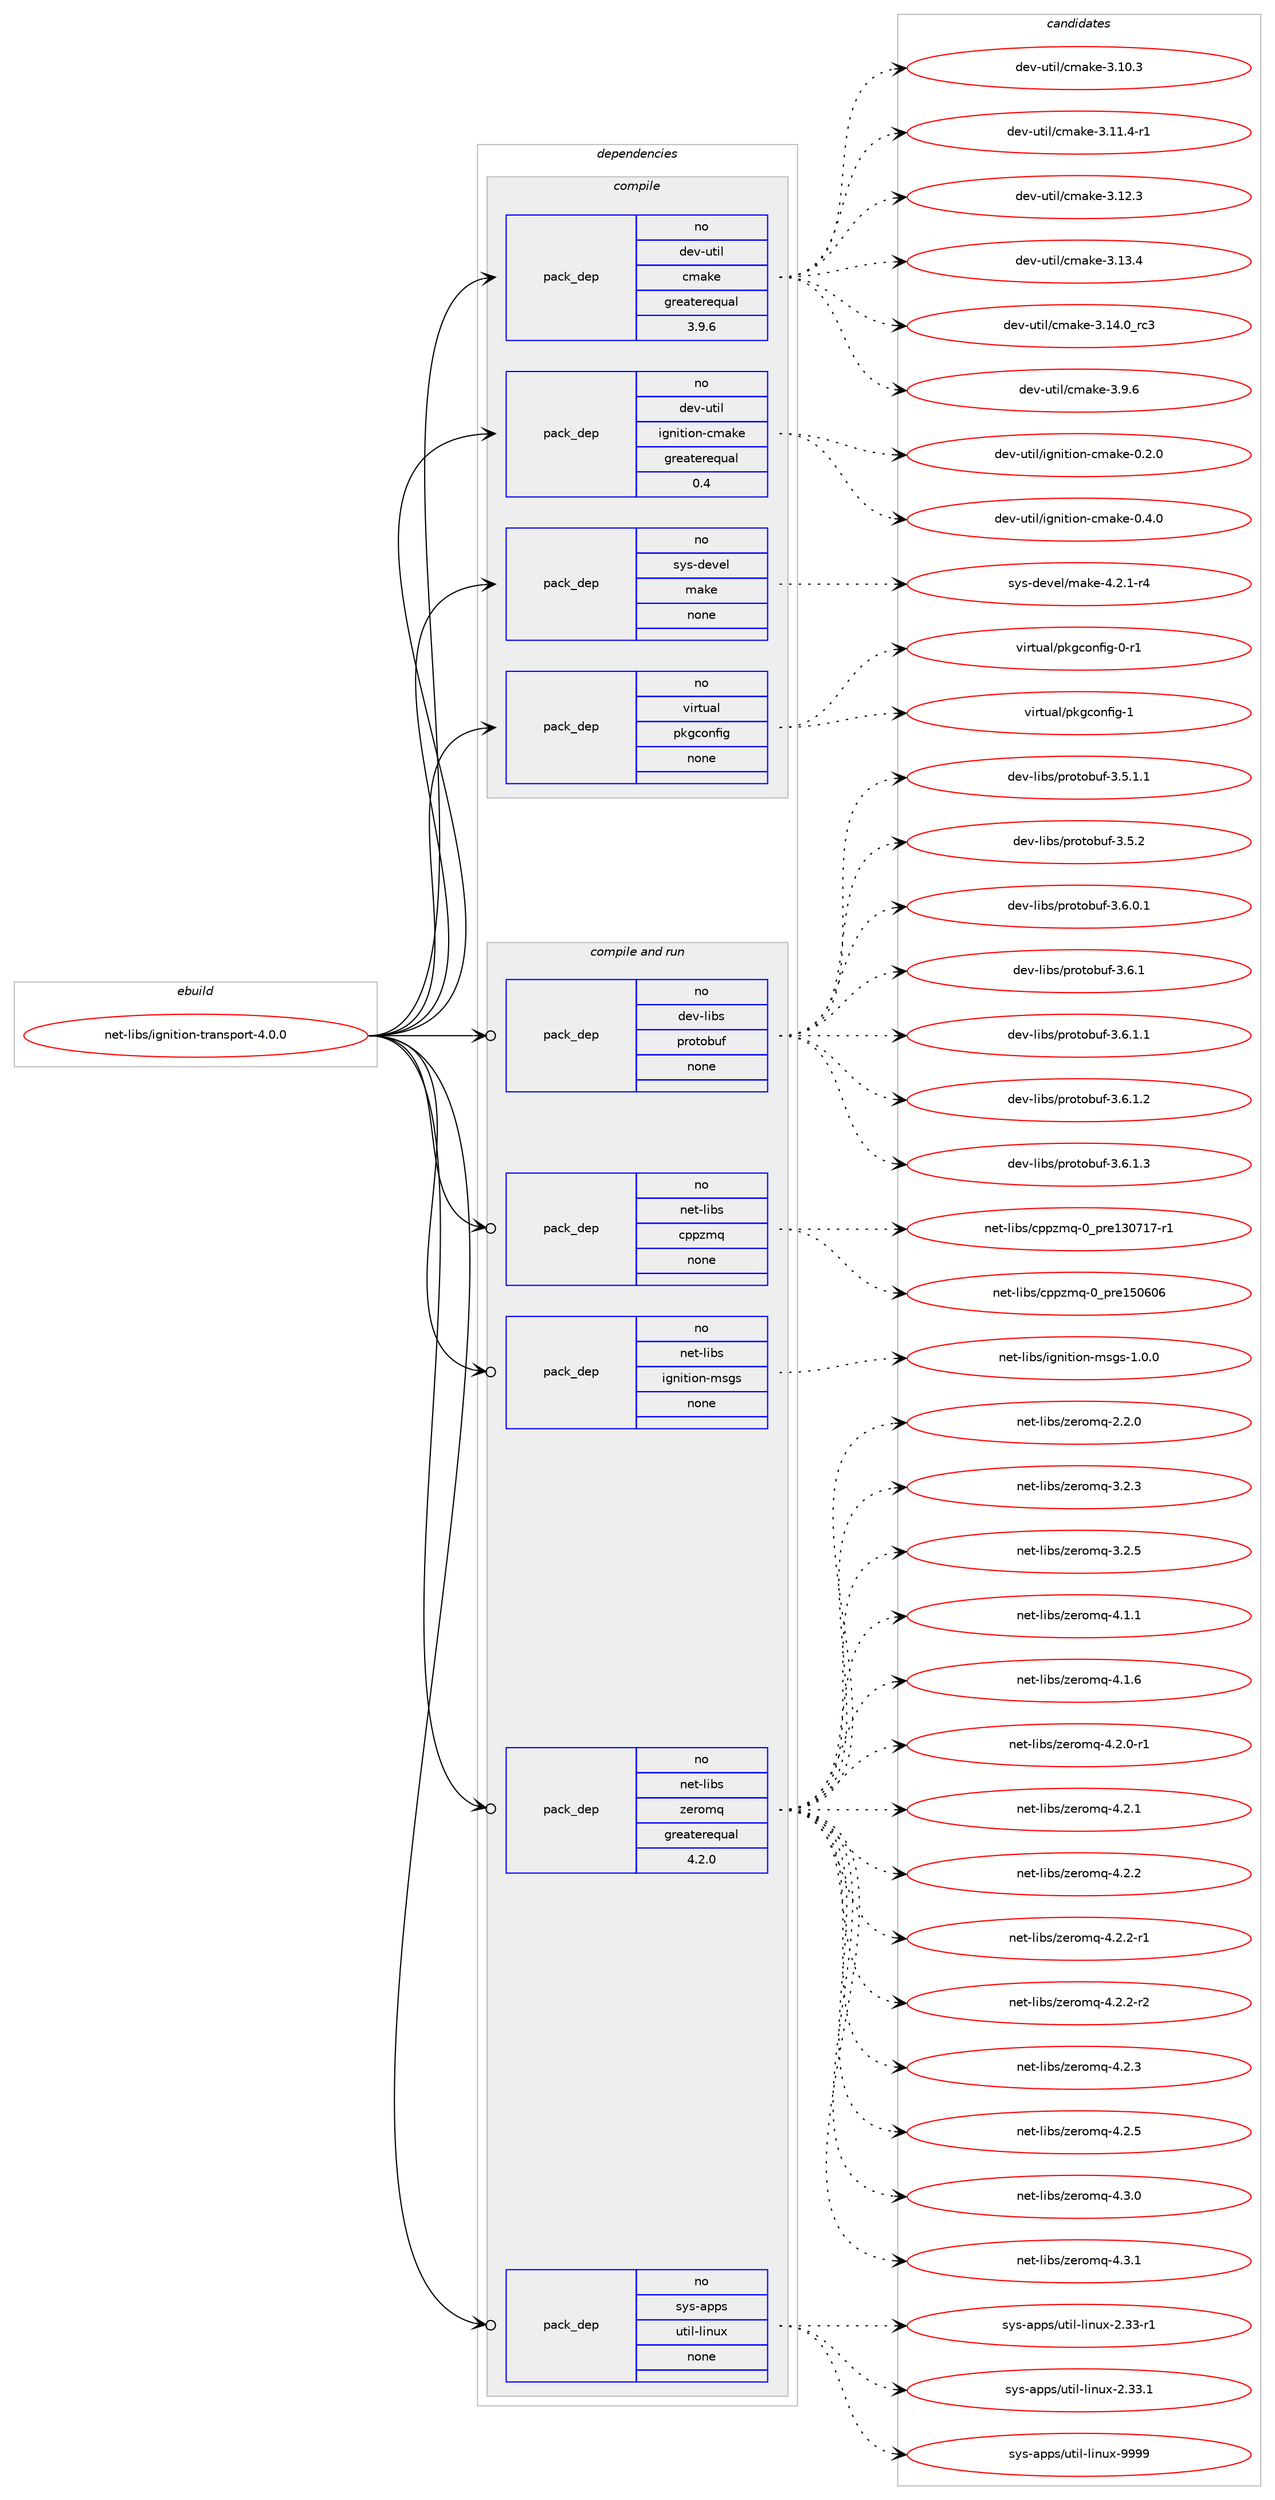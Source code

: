digraph prolog {

# *************
# Graph options
# *************

newrank=true;
concentrate=true;
compound=true;
graph [rankdir=LR,fontname=Helvetica,fontsize=10,ranksep=1.5];#, ranksep=2.5, nodesep=0.2];
edge  [arrowhead=vee];
node  [fontname=Helvetica,fontsize=10];

# **********
# The ebuild
# **********

subgraph cluster_leftcol {
color=gray;
rank=same;
label=<<i>ebuild</i>>;
id [label="net-libs/ignition-transport-4.0.0", color=red, width=4, href="../net-libs/ignition-transport-4.0.0.svg"];
}

# ****************
# The dependencies
# ****************

subgraph cluster_midcol {
color=gray;
label=<<i>dependencies</i>>;
subgraph cluster_compile {
fillcolor="#eeeeee";
style=filled;
label=<<i>compile</i>>;
subgraph pack1186101 {
dependency1659077 [label=<<TABLE BORDER="0" CELLBORDER="1" CELLSPACING="0" CELLPADDING="4" WIDTH="220"><TR><TD ROWSPAN="6" CELLPADDING="30">pack_dep</TD></TR><TR><TD WIDTH="110">no</TD></TR><TR><TD>dev-util</TD></TR><TR><TD>cmake</TD></TR><TR><TD>greaterequal</TD></TR><TR><TD>3.9.6</TD></TR></TABLE>>, shape=none, color=blue];
}
id:e -> dependency1659077:w [weight=20,style="solid",arrowhead="vee"];
subgraph pack1186102 {
dependency1659078 [label=<<TABLE BORDER="0" CELLBORDER="1" CELLSPACING="0" CELLPADDING="4" WIDTH="220"><TR><TD ROWSPAN="6" CELLPADDING="30">pack_dep</TD></TR><TR><TD WIDTH="110">no</TD></TR><TR><TD>dev-util</TD></TR><TR><TD>ignition-cmake</TD></TR><TR><TD>greaterequal</TD></TR><TR><TD>0.4</TD></TR></TABLE>>, shape=none, color=blue];
}
id:e -> dependency1659078:w [weight=20,style="solid",arrowhead="vee"];
subgraph pack1186103 {
dependency1659079 [label=<<TABLE BORDER="0" CELLBORDER="1" CELLSPACING="0" CELLPADDING="4" WIDTH="220"><TR><TD ROWSPAN="6" CELLPADDING="30">pack_dep</TD></TR><TR><TD WIDTH="110">no</TD></TR><TR><TD>sys-devel</TD></TR><TR><TD>make</TD></TR><TR><TD>none</TD></TR><TR><TD></TD></TR></TABLE>>, shape=none, color=blue];
}
id:e -> dependency1659079:w [weight=20,style="solid",arrowhead="vee"];
subgraph pack1186104 {
dependency1659080 [label=<<TABLE BORDER="0" CELLBORDER="1" CELLSPACING="0" CELLPADDING="4" WIDTH="220"><TR><TD ROWSPAN="6" CELLPADDING="30">pack_dep</TD></TR><TR><TD WIDTH="110">no</TD></TR><TR><TD>virtual</TD></TR><TR><TD>pkgconfig</TD></TR><TR><TD>none</TD></TR><TR><TD></TD></TR></TABLE>>, shape=none, color=blue];
}
id:e -> dependency1659080:w [weight=20,style="solid",arrowhead="vee"];
}
subgraph cluster_compileandrun {
fillcolor="#eeeeee";
style=filled;
label=<<i>compile and run</i>>;
subgraph pack1186105 {
dependency1659081 [label=<<TABLE BORDER="0" CELLBORDER="1" CELLSPACING="0" CELLPADDING="4" WIDTH="220"><TR><TD ROWSPAN="6" CELLPADDING="30">pack_dep</TD></TR><TR><TD WIDTH="110">no</TD></TR><TR><TD>dev-libs</TD></TR><TR><TD>protobuf</TD></TR><TR><TD>none</TD></TR><TR><TD></TD></TR></TABLE>>, shape=none, color=blue];
}
id:e -> dependency1659081:w [weight=20,style="solid",arrowhead="odotvee"];
subgraph pack1186106 {
dependency1659082 [label=<<TABLE BORDER="0" CELLBORDER="1" CELLSPACING="0" CELLPADDING="4" WIDTH="220"><TR><TD ROWSPAN="6" CELLPADDING="30">pack_dep</TD></TR><TR><TD WIDTH="110">no</TD></TR><TR><TD>net-libs</TD></TR><TR><TD>cppzmq</TD></TR><TR><TD>none</TD></TR><TR><TD></TD></TR></TABLE>>, shape=none, color=blue];
}
id:e -> dependency1659082:w [weight=20,style="solid",arrowhead="odotvee"];
subgraph pack1186107 {
dependency1659083 [label=<<TABLE BORDER="0" CELLBORDER="1" CELLSPACING="0" CELLPADDING="4" WIDTH="220"><TR><TD ROWSPAN="6" CELLPADDING="30">pack_dep</TD></TR><TR><TD WIDTH="110">no</TD></TR><TR><TD>net-libs</TD></TR><TR><TD>ignition-msgs</TD></TR><TR><TD>none</TD></TR><TR><TD></TD></TR></TABLE>>, shape=none, color=blue];
}
id:e -> dependency1659083:w [weight=20,style="solid",arrowhead="odotvee"];
subgraph pack1186108 {
dependency1659084 [label=<<TABLE BORDER="0" CELLBORDER="1" CELLSPACING="0" CELLPADDING="4" WIDTH="220"><TR><TD ROWSPAN="6" CELLPADDING="30">pack_dep</TD></TR><TR><TD WIDTH="110">no</TD></TR><TR><TD>net-libs</TD></TR><TR><TD>zeromq</TD></TR><TR><TD>greaterequal</TD></TR><TR><TD>4.2.0</TD></TR></TABLE>>, shape=none, color=blue];
}
id:e -> dependency1659084:w [weight=20,style="solid",arrowhead="odotvee"];
subgraph pack1186109 {
dependency1659085 [label=<<TABLE BORDER="0" CELLBORDER="1" CELLSPACING="0" CELLPADDING="4" WIDTH="220"><TR><TD ROWSPAN="6" CELLPADDING="30">pack_dep</TD></TR><TR><TD WIDTH="110">no</TD></TR><TR><TD>sys-apps</TD></TR><TR><TD>util-linux</TD></TR><TR><TD>none</TD></TR><TR><TD></TD></TR></TABLE>>, shape=none, color=blue];
}
id:e -> dependency1659085:w [weight=20,style="solid",arrowhead="odotvee"];
}
subgraph cluster_run {
fillcolor="#eeeeee";
style=filled;
label=<<i>run</i>>;
}
}

# **************
# The candidates
# **************

subgraph cluster_choices {
rank=same;
color=gray;
label=<<i>candidates</i>>;

subgraph choice1186101 {
color=black;
nodesep=1;
choice1001011184511711610510847991099710710145514649484651 [label="dev-util/cmake-3.10.3", color=red, width=4,href="../dev-util/cmake-3.10.3.svg"];
choice10010111845117116105108479910997107101455146494946524511449 [label="dev-util/cmake-3.11.4-r1", color=red, width=4,href="../dev-util/cmake-3.11.4-r1.svg"];
choice1001011184511711610510847991099710710145514649504651 [label="dev-util/cmake-3.12.3", color=red, width=4,href="../dev-util/cmake-3.12.3.svg"];
choice1001011184511711610510847991099710710145514649514652 [label="dev-util/cmake-3.13.4", color=red, width=4,href="../dev-util/cmake-3.13.4.svg"];
choice1001011184511711610510847991099710710145514649524648951149951 [label="dev-util/cmake-3.14.0_rc3", color=red, width=4,href="../dev-util/cmake-3.14.0_rc3.svg"];
choice10010111845117116105108479910997107101455146574654 [label="dev-util/cmake-3.9.6", color=red, width=4,href="../dev-util/cmake-3.9.6.svg"];
dependency1659077:e -> choice1001011184511711610510847991099710710145514649484651:w [style=dotted,weight="100"];
dependency1659077:e -> choice10010111845117116105108479910997107101455146494946524511449:w [style=dotted,weight="100"];
dependency1659077:e -> choice1001011184511711610510847991099710710145514649504651:w [style=dotted,weight="100"];
dependency1659077:e -> choice1001011184511711610510847991099710710145514649514652:w [style=dotted,weight="100"];
dependency1659077:e -> choice1001011184511711610510847991099710710145514649524648951149951:w [style=dotted,weight="100"];
dependency1659077:e -> choice10010111845117116105108479910997107101455146574654:w [style=dotted,weight="100"];
}
subgraph choice1186102 {
color=black;
nodesep=1;
choice1001011184511711610510847105103110105116105111110459910997107101454846504648 [label="dev-util/ignition-cmake-0.2.0", color=red, width=4,href="../dev-util/ignition-cmake-0.2.0.svg"];
choice1001011184511711610510847105103110105116105111110459910997107101454846524648 [label="dev-util/ignition-cmake-0.4.0", color=red, width=4,href="../dev-util/ignition-cmake-0.4.0.svg"];
dependency1659078:e -> choice1001011184511711610510847105103110105116105111110459910997107101454846504648:w [style=dotted,weight="100"];
dependency1659078:e -> choice1001011184511711610510847105103110105116105111110459910997107101454846524648:w [style=dotted,weight="100"];
}
subgraph choice1186103 {
color=black;
nodesep=1;
choice1151211154510010111810110847109971071014552465046494511452 [label="sys-devel/make-4.2.1-r4", color=red, width=4,href="../sys-devel/make-4.2.1-r4.svg"];
dependency1659079:e -> choice1151211154510010111810110847109971071014552465046494511452:w [style=dotted,weight="100"];
}
subgraph choice1186104 {
color=black;
nodesep=1;
choice11810511411611797108471121071039911111010210510345484511449 [label="virtual/pkgconfig-0-r1", color=red, width=4,href="../virtual/pkgconfig-0-r1.svg"];
choice1181051141161179710847112107103991111101021051034549 [label="virtual/pkgconfig-1", color=red, width=4,href="../virtual/pkgconfig-1.svg"];
dependency1659080:e -> choice11810511411611797108471121071039911111010210510345484511449:w [style=dotted,weight="100"];
dependency1659080:e -> choice1181051141161179710847112107103991111101021051034549:w [style=dotted,weight="100"];
}
subgraph choice1186105 {
color=black;
nodesep=1;
choice100101118451081059811547112114111116111981171024551465346494649 [label="dev-libs/protobuf-3.5.1.1", color=red, width=4,href="../dev-libs/protobuf-3.5.1.1.svg"];
choice10010111845108105981154711211411111611198117102455146534650 [label="dev-libs/protobuf-3.5.2", color=red, width=4,href="../dev-libs/protobuf-3.5.2.svg"];
choice100101118451081059811547112114111116111981171024551465446484649 [label="dev-libs/protobuf-3.6.0.1", color=red, width=4,href="../dev-libs/protobuf-3.6.0.1.svg"];
choice10010111845108105981154711211411111611198117102455146544649 [label="dev-libs/protobuf-3.6.1", color=red, width=4,href="../dev-libs/protobuf-3.6.1.svg"];
choice100101118451081059811547112114111116111981171024551465446494649 [label="dev-libs/protobuf-3.6.1.1", color=red, width=4,href="../dev-libs/protobuf-3.6.1.1.svg"];
choice100101118451081059811547112114111116111981171024551465446494650 [label="dev-libs/protobuf-3.6.1.2", color=red, width=4,href="../dev-libs/protobuf-3.6.1.2.svg"];
choice100101118451081059811547112114111116111981171024551465446494651 [label="dev-libs/protobuf-3.6.1.3", color=red, width=4,href="../dev-libs/protobuf-3.6.1.3.svg"];
dependency1659081:e -> choice100101118451081059811547112114111116111981171024551465346494649:w [style=dotted,weight="100"];
dependency1659081:e -> choice10010111845108105981154711211411111611198117102455146534650:w [style=dotted,weight="100"];
dependency1659081:e -> choice100101118451081059811547112114111116111981171024551465446484649:w [style=dotted,weight="100"];
dependency1659081:e -> choice10010111845108105981154711211411111611198117102455146544649:w [style=dotted,weight="100"];
dependency1659081:e -> choice100101118451081059811547112114111116111981171024551465446494649:w [style=dotted,weight="100"];
dependency1659081:e -> choice100101118451081059811547112114111116111981171024551465446494650:w [style=dotted,weight="100"];
dependency1659081:e -> choice100101118451081059811547112114111116111981171024551465446494651:w [style=dotted,weight="100"];
}
subgraph choice1186106 {
color=black;
nodesep=1;
choice110101116451081059811547991121121221091134548951121141014951485549554511449 [label="net-libs/cppzmq-0_pre130717-r1", color=red, width=4,href="../net-libs/cppzmq-0_pre130717-r1.svg"];
choice11010111645108105981154799112112122109113454895112114101495348544854 [label="net-libs/cppzmq-0_pre150606", color=red, width=4,href="../net-libs/cppzmq-0_pre150606.svg"];
dependency1659082:e -> choice110101116451081059811547991121121221091134548951121141014951485549554511449:w [style=dotted,weight="100"];
dependency1659082:e -> choice11010111645108105981154799112112122109113454895112114101495348544854:w [style=dotted,weight="100"];
}
subgraph choice1186107 {
color=black;
nodesep=1;
choice11010111645108105981154710510311010511610511111045109115103115454946484648 [label="net-libs/ignition-msgs-1.0.0", color=red, width=4,href="../net-libs/ignition-msgs-1.0.0.svg"];
dependency1659083:e -> choice11010111645108105981154710510311010511610511111045109115103115454946484648:w [style=dotted,weight="100"];
}
subgraph choice1186108 {
color=black;
nodesep=1;
choice110101116451081059811547122101114111109113455046504648 [label="net-libs/zeromq-2.2.0", color=red, width=4,href="../net-libs/zeromq-2.2.0.svg"];
choice110101116451081059811547122101114111109113455146504651 [label="net-libs/zeromq-3.2.3", color=red, width=4,href="../net-libs/zeromq-3.2.3.svg"];
choice110101116451081059811547122101114111109113455146504653 [label="net-libs/zeromq-3.2.5", color=red, width=4,href="../net-libs/zeromq-3.2.5.svg"];
choice110101116451081059811547122101114111109113455246494649 [label="net-libs/zeromq-4.1.1", color=red, width=4,href="../net-libs/zeromq-4.1.1.svg"];
choice110101116451081059811547122101114111109113455246494654 [label="net-libs/zeromq-4.1.6", color=red, width=4,href="../net-libs/zeromq-4.1.6.svg"];
choice1101011164510810598115471221011141111091134552465046484511449 [label="net-libs/zeromq-4.2.0-r1", color=red, width=4,href="../net-libs/zeromq-4.2.0-r1.svg"];
choice110101116451081059811547122101114111109113455246504649 [label="net-libs/zeromq-4.2.1", color=red, width=4,href="../net-libs/zeromq-4.2.1.svg"];
choice110101116451081059811547122101114111109113455246504650 [label="net-libs/zeromq-4.2.2", color=red, width=4,href="../net-libs/zeromq-4.2.2.svg"];
choice1101011164510810598115471221011141111091134552465046504511449 [label="net-libs/zeromq-4.2.2-r1", color=red, width=4,href="../net-libs/zeromq-4.2.2-r1.svg"];
choice1101011164510810598115471221011141111091134552465046504511450 [label="net-libs/zeromq-4.2.2-r2", color=red, width=4,href="../net-libs/zeromq-4.2.2-r2.svg"];
choice110101116451081059811547122101114111109113455246504651 [label="net-libs/zeromq-4.2.3", color=red, width=4,href="../net-libs/zeromq-4.2.3.svg"];
choice110101116451081059811547122101114111109113455246504653 [label="net-libs/zeromq-4.2.5", color=red, width=4,href="../net-libs/zeromq-4.2.5.svg"];
choice110101116451081059811547122101114111109113455246514648 [label="net-libs/zeromq-4.3.0", color=red, width=4,href="../net-libs/zeromq-4.3.0.svg"];
choice110101116451081059811547122101114111109113455246514649 [label="net-libs/zeromq-4.3.1", color=red, width=4,href="../net-libs/zeromq-4.3.1.svg"];
dependency1659084:e -> choice110101116451081059811547122101114111109113455046504648:w [style=dotted,weight="100"];
dependency1659084:e -> choice110101116451081059811547122101114111109113455146504651:w [style=dotted,weight="100"];
dependency1659084:e -> choice110101116451081059811547122101114111109113455146504653:w [style=dotted,weight="100"];
dependency1659084:e -> choice110101116451081059811547122101114111109113455246494649:w [style=dotted,weight="100"];
dependency1659084:e -> choice110101116451081059811547122101114111109113455246494654:w [style=dotted,weight="100"];
dependency1659084:e -> choice1101011164510810598115471221011141111091134552465046484511449:w [style=dotted,weight="100"];
dependency1659084:e -> choice110101116451081059811547122101114111109113455246504649:w [style=dotted,weight="100"];
dependency1659084:e -> choice110101116451081059811547122101114111109113455246504650:w [style=dotted,weight="100"];
dependency1659084:e -> choice1101011164510810598115471221011141111091134552465046504511449:w [style=dotted,weight="100"];
dependency1659084:e -> choice1101011164510810598115471221011141111091134552465046504511450:w [style=dotted,weight="100"];
dependency1659084:e -> choice110101116451081059811547122101114111109113455246504651:w [style=dotted,weight="100"];
dependency1659084:e -> choice110101116451081059811547122101114111109113455246504653:w [style=dotted,weight="100"];
dependency1659084:e -> choice110101116451081059811547122101114111109113455246514648:w [style=dotted,weight="100"];
dependency1659084:e -> choice110101116451081059811547122101114111109113455246514649:w [style=dotted,weight="100"];
}
subgraph choice1186109 {
color=black;
nodesep=1;
choice1151211154597112112115471171161051084510810511011712045504651514511449 [label="sys-apps/util-linux-2.33-r1", color=red, width=4,href="../sys-apps/util-linux-2.33-r1.svg"];
choice1151211154597112112115471171161051084510810511011712045504651514649 [label="sys-apps/util-linux-2.33.1", color=red, width=4,href="../sys-apps/util-linux-2.33.1.svg"];
choice115121115459711211211547117116105108451081051101171204557575757 [label="sys-apps/util-linux-9999", color=red, width=4,href="../sys-apps/util-linux-9999.svg"];
dependency1659085:e -> choice1151211154597112112115471171161051084510810511011712045504651514511449:w [style=dotted,weight="100"];
dependency1659085:e -> choice1151211154597112112115471171161051084510810511011712045504651514649:w [style=dotted,weight="100"];
dependency1659085:e -> choice115121115459711211211547117116105108451081051101171204557575757:w [style=dotted,weight="100"];
}
}

}
